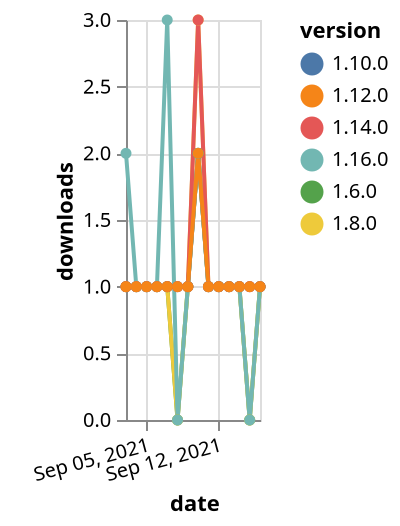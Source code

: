 {"$schema": "https://vega.github.io/schema/vega-lite/v5.json", "description": "A simple bar chart with embedded data.", "data": {"values": [{"date": "2021-09-03", "total": 250, "delta": 1, "version": "1.6.0"}, {"date": "2021-09-04", "total": 251, "delta": 1, "version": "1.6.0"}, {"date": "2021-09-05", "total": 252, "delta": 1, "version": "1.6.0"}, {"date": "2021-09-06", "total": 253, "delta": 1, "version": "1.6.0"}, {"date": "2021-09-07", "total": 254, "delta": 1, "version": "1.6.0"}, {"date": "2021-09-08", "total": 254, "delta": 0, "version": "1.6.0"}, {"date": "2021-09-09", "total": 255, "delta": 1, "version": "1.6.0"}, {"date": "2021-09-10", "total": 257, "delta": 2, "version": "1.6.0"}, {"date": "2021-09-11", "total": 258, "delta": 1, "version": "1.6.0"}, {"date": "2021-09-12", "total": 259, "delta": 1, "version": "1.6.0"}, {"date": "2021-09-13", "total": 260, "delta": 1, "version": "1.6.0"}, {"date": "2021-09-14", "total": 261, "delta": 1, "version": "1.6.0"}, {"date": "2021-09-15", "total": 261, "delta": 0, "version": "1.6.0"}, {"date": "2021-09-16", "total": 262, "delta": 1, "version": "1.6.0"}, {"date": "2021-09-03", "total": 360, "delta": 1, "version": "1.8.0"}, {"date": "2021-09-04", "total": 361, "delta": 1, "version": "1.8.0"}, {"date": "2021-09-05", "total": 362, "delta": 1, "version": "1.8.0"}, {"date": "2021-09-06", "total": 363, "delta": 1, "version": "1.8.0"}, {"date": "2021-09-07", "total": 364, "delta": 1, "version": "1.8.0"}, {"date": "2021-09-08", "total": 364, "delta": 0, "version": "1.8.0"}, {"date": "2021-09-09", "total": 365, "delta": 1, "version": "1.8.0"}, {"date": "2021-09-10", "total": 368, "delta": 3, "version": "1.8.0"}, {"date": "2021-09-11", "total": 369, "delta": 1, "version": "1.8.0"}, {"date": "2021-09-12", "total": 370, "delta": 1, "version": "1.8.0"}, {"date": "2021-09-13", "total": 371, "delta": 1, "version": "1.8.0"}, {"date": "2021-09-14", "total": 372, "delta": 1, "version": "1.8.0"}, {"date": "2021-09-15", "total": 372, "delta": 0, "version": "1.8.0"}, {"date": "2021-09-16", "total": 373, "delta": 1, "version": "1.8.0"}, {"date": "2021-09-03", "total": 200, "delta": 1, "version": "1.10.0"}, {"date": "2021-09-04", "total": 201, "delta": 1, "version": "1.10.0"}, {"date": "2021-09-05", "total": 202, "delta": 1, "version": "1.10.0"}, {"date": "2021-09-06", "total": 203, "delta": 1, "version": "1.10.0"}, {"date": "2021-09-07", "total": 204, "delta": 1, "version": "1.10.0"}, {"date": "2021-09-08", "total": 205, "delta": 1, "version": "1.10.0"}, {"date": "2021-09-09", "total": 206, "delta": 1, "version": "1.10.0"}, {"date": "2021-09-10", "total": 208, "delta": 2, "version": "1.10.0"}, {"date": "2021-09-11", "total": 209, "delta": 1, "version": "1.10.0"}, {"date": "2021-09-12", "total": 210, "delta": 1, "version": "1.10.0"}, {"date": "2021-09-13", "total": 211, "delta": 1, "version": "1.10.0"}, {"date": "2021-09-14", "total": 212, "delta": 1, "version": "1.10.0"}, {"date": "2021-09-15", "total": 213, "delta": 1, "version": "1.10.0"}, {"date": "2021-09-16", "total": 214, "delta": 1, "version": "1.10.0"}, {"date": "2021-09-03", "total": 130, "delta": 2, "version": "1.16.0"}, {"date": "2021-09-04", "total": 131, "delta": 1, "version": "1.16.0"}, {"date": "2021-09-05", "total": 132, "delta": 1, "version": "1.16.0"}, {"date": "2021-09-06", "total": 133, "delta": 1, "version": "1.16.0"}, {"date": "2021-09-07", "total": 136, "delta": 3, "version": "1.16.0"}, {"date": "2021-09-08", "total": 136, "delta": 0, "version": "1.16.0"}, {"date": "2021-09-09", "total": 137, "delta": 1, "version": "1.16.0"}, {"date": "2021-09-10", "total": 139, "delta": 2, "version": "1.16.0"}, {"date": "2021-09-11", "total": 140, "delta": 1, "version": "1.16.0"}, {"date": "2021-09-12", "total": 141, "delta": 1, "version": "1.16.0"}, {"date": "2021-09-13", "total": 142, "delta": 1, "version": "1.16.0"}, {"date": "2021-09-14", "total": 143, "delta": 1, "version": "1.16.0"}, {"date": "2021-09-15", "total": 143, "delta": 0, "version": "1.16.0"}, {"date": "2021-09-16", "total": 144, "delta": 1, "version": "1.16.0"}, {"date": "2021-09-03", "total": 201, "delta": 1, "version": "1.14.0"}, {"date": "2021-09-04", "total": 202, "delta": 1, "version": "1.14.0"}, {"date": "2021-09-05", "total": 203, "delta": 1, "version": "1.14.0"}, {"date": "2021-09-06", "total": 204, "delta": 1, "version": "1.14.0"}, {"date": "2021-09-07", "total": 205, "delta": 1, "version": "1.14.0"}, {"date": "2021-09-08", "total": 206, "delta": 1, "version": "1.14.0"}, {"date": "2021-09-09", "total": 207, "delta": 1, "version": "1.14.0"}, {"date": "2021-09-10", "total": 210, "delta": 3, "version": "1.14.0"}, {"date": "2021-09-11", "total": 211, "delta": 1, "version": "1.14.0"}, {"date": "2021-09-12", "total": 212, "delta": 1, "version": "1.14.0"}, {"date": "2021-09-13", "total": 213, "delta": 1, "version": "1.14.0"}, {"date": "2021-09-14", "total": 214, "delta": 1, "version": "1.14.0"}, {"date": "2021-09-15", "total": 215, "delta": 1, "version": "1.14.0"}, {"date": "2021-09-16", "total": 216, "delta": 1, "version": "1.14.0"}, {"date": "2021-09-03", "total": 174, "delta": 1, "version": "1.12.0"}, {"date": "2021-09-04", "total": 175, "delta": 1, "version": "1.12.0"}, {"date": "2021-09-05", "total": 176, "delta": 1, "version": "1.12.0"}, {"date": "2021-09-06", "total": 177, "delta": 1, "version": "1.12.0"}, {"date": "2021-09-07", "total": 178, "delta": 1, "version": "1.12.0"}, {"date": "2021-09-08", "total": 179, "delta": 1, "version": "1.12.0"}, {"date": "2021-09-09", "total": 180, "delta": 1, "version": "1.12.0"}, {"date": "2021-09-10", "total": 182, "delta": 2, "version": "1.12.0"}, {"date": "2021-09-11", "total": 183, "delta": 1, "version": "1.12.0"}, {"date": "2021-09-12", "total": 184, "delta": 1, "version": "1.12.0"}, {"date": "2021-09-13", "total": 185, "delta": 1, "version": "1.12.0"}, {"date": "2021-09-14", "total": 186, "delta": 1, "version": "1.12.0"}, {"date": "2021-09-15", "total": 187, "delta": 1, "version": "1.12.0"}, {"date": "2021-09-16", "total": 188, "delta": 1, "version": "1.12.0"}]}, "width": "container", "mark": {"type": "line", "point": {"filled": true}}, "encoding": {"x": {"field": "date", "type": "temporal", "timeUnit": "yearmonthdate", "title": "date", "axis": {"labelAngle": -15}}, "y": {"field": "delta", "type": "quantitative", "title": "downloads"}, "color": {"field": "version", "type": "nominal"}, "tooltip": {"field": "delta"}}}